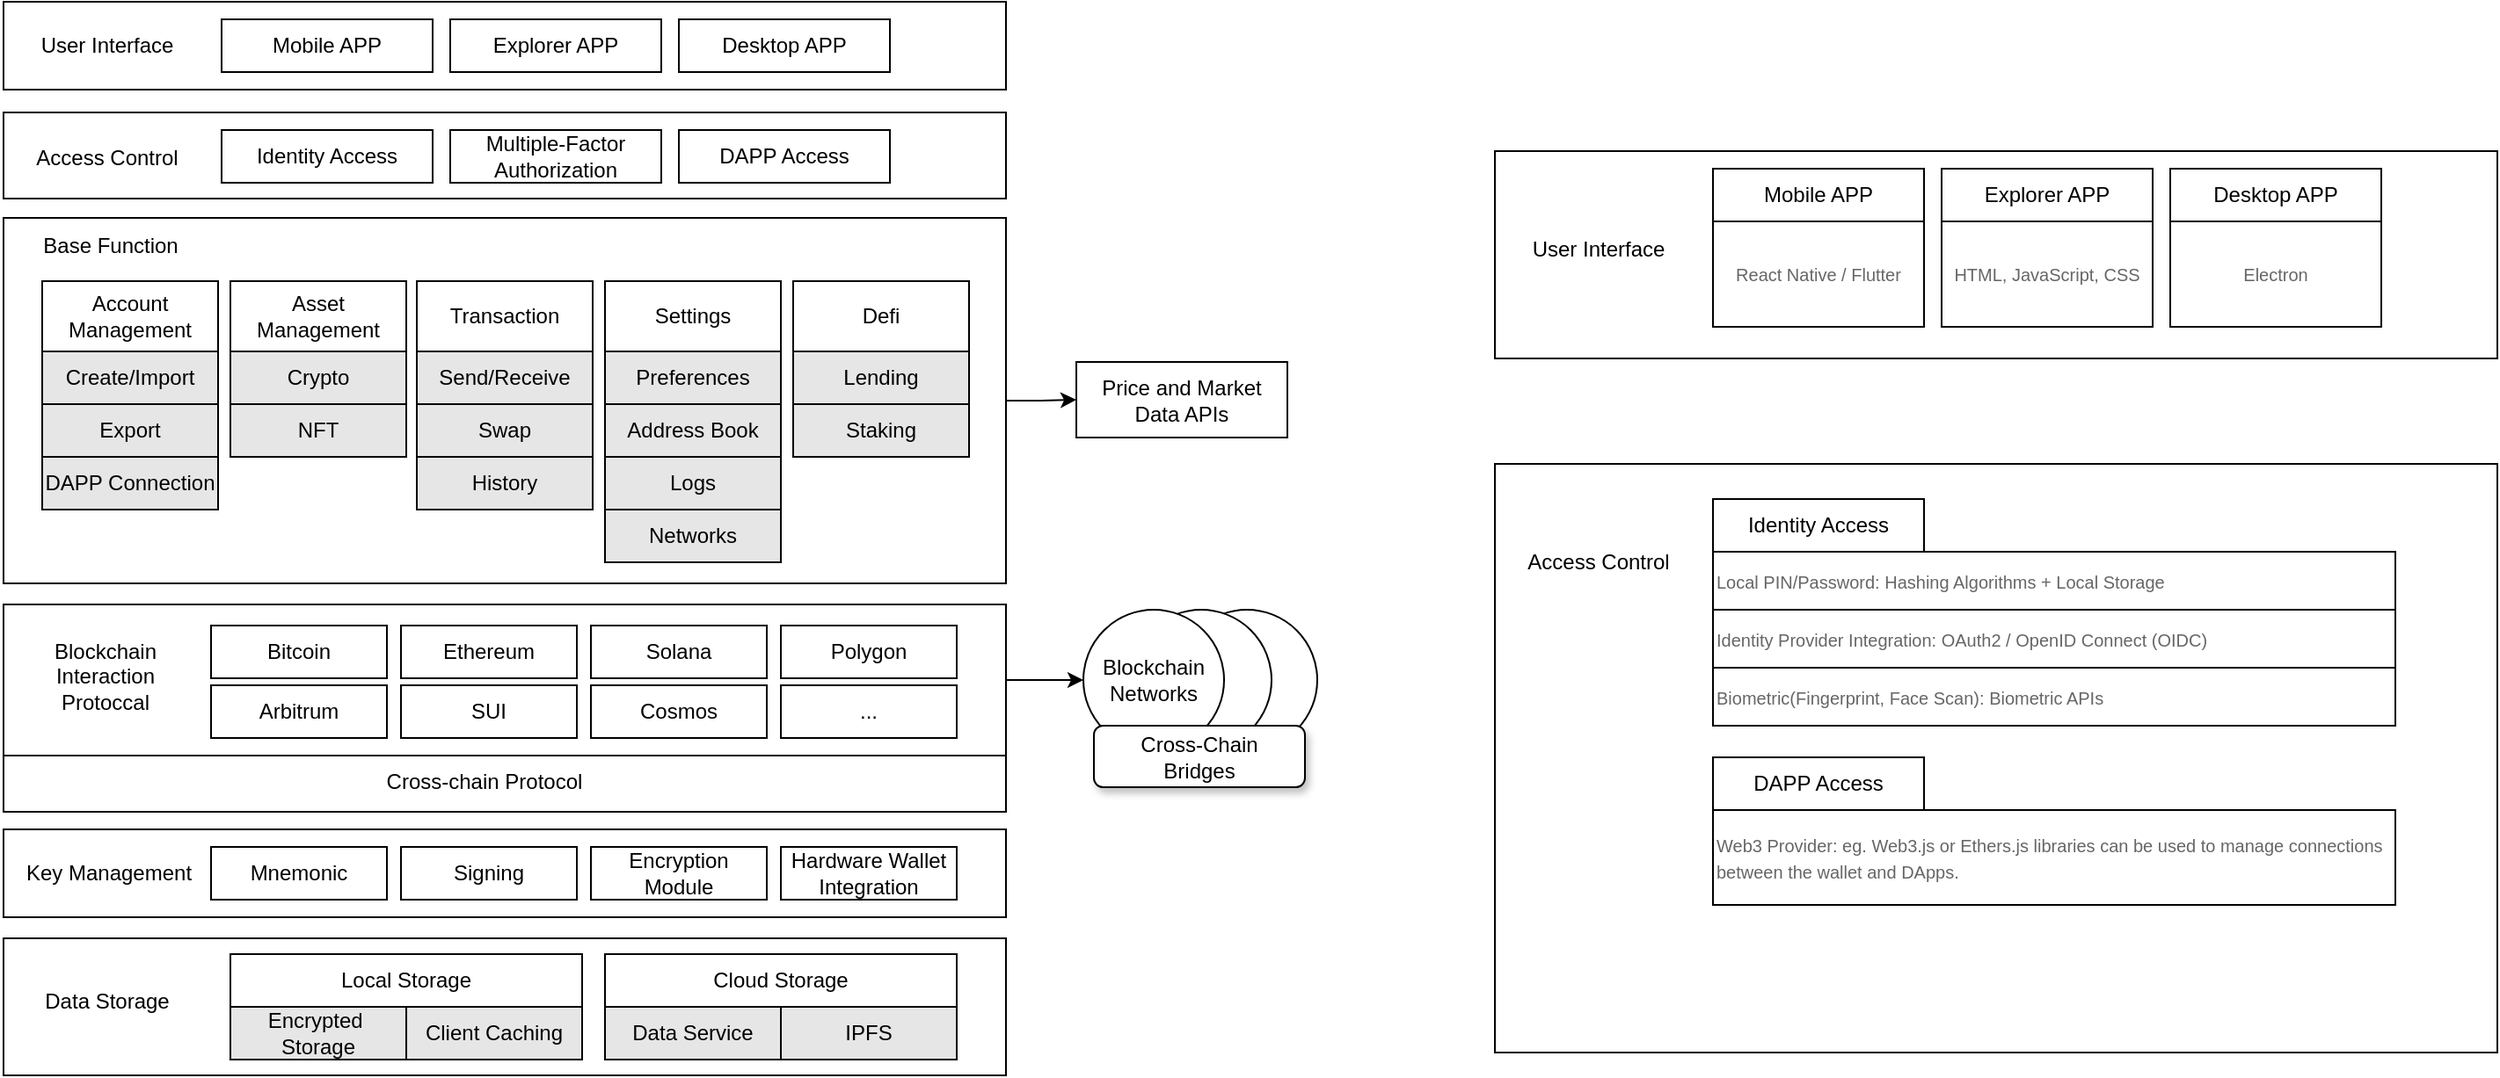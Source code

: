 <mxfile version="26.1.0">
  <diagram name="Page-1" id="2IfZ2NqurxXKIK4NFpB_">
    <mxGraphModel dx="991" dy="564" grid="0" gridSize="10" guides="1" tooltips="1" connect="1" arrows="1" fold="1" page="1" pageScale="1" pageWidth="827" pageHeight="1169" math="0" shadow="0">
      <root>
        <mxCell id="0" />
        <mxCell id="1" parent="0" />
        <mxCell id="QoxXJaupq3J8Qy74GWwh-1" value="" style="rounded=0;whiteSpace=wrap;html=1;" vertex="1" parent="1">
          <mxGeometry x="68" y="159" width="570" height="50" as="geometry" />
        </mxCell>
        <mxCell id="QoxXJaupq3J8Qy74GWwh-2" value="User Interface" style="text;html=1;align=center;verticalAlign=middle;whiteSpace=wrap;rounded=0;" vertex="1" parent="1">
          <mxGeometry x="72" y="169" width="110" height="30" as="geometry" />
        </mxCell>
        <mxCell id="QoxXJaupq3J8Qy74GWwh-3" value="Mobile APP" style="rounded=0;whiteSpace=wrap;html=1;" vertex="1" parent="1">
          <mxGeometry x="192" y="169" width="120" height="30" as="geometry" />
        </mxCell>
        <mxCell id="QoxXJaupq3J8Qy74GWwh-4" value="Explorer APP" style="rounded=0;whiteSpace=wrap;html=1;" vertex="1" parent="1">
          <mxGeometry x="322" y="169" width="120" height="30" as="geometry" />
        </mxCell>
        <mxCell id="QoxXJaupq3J8Qy74GWwh-5" value="Desktop APP" style="rounded=0;whiteSpace=wrap;html=1;" vertex="1" parent="1">
          <mxGeometry x="452" y="169" width="120" height="30" as="geometry" />
        </mxCell>
        <mxCell id="QoxXJaupq3J8Qy74GWwh-95" style="edgeStyle=orthogonalEdgeStyle;rounded=0;orthogonalLoop=1;jettySize=auto;html=1;exitX=1;exitY=0.5;exitDx=0;exitDy=0;entryX=0;entryY=0.5;entryDx=0;entryDy=0;" edge="1" parent="1" source="QoxXJaupq3J8Qy74GWwh-6" target="QoxXJaupq3J8Qy74GWwh-22">
          <mxGeometry relative="1" as="geometry" />
        </mxCell>
        <mxCell id="QoxXJaupq3J8Qy74GWwh-6" value="" style="rounded=0;whiteSpace=wrap;html=1;" vertex="1" parent="1">
          <mxGeometry x="68" y="282" width="570" height="208" as="geometry" />
        </mxCell>
        <mxCell id="QoxXJaupq3J8Qy74GWwh-7" value="Base Function" style="text;html=1;align=center;verticalAlign=middle;whiteSpace=wrap;rounded=0;" vertex="1" parent="1">
          <mxGeometry x="66" y="283" width="126" height="30" as="geometry" />
        </mxCell>
        <mxCell id="QoxXJaupq3J8Qy74GWwh-13" value="Crypto" style="rounded=0;whiteSpace=wrap;html=1;fillColor=light-dark(#E6E6E6,var(--ge-dark-color, #121212));" vertex="1" parent="1">
          <mxGeometry x="197" y="358" width="100" height="30" as="geometry" />
        </mxCell>
        <mxCell id="QoxXJaupq3J8Qy74GWwh-14" value="NFT" style="rounded=0;whiteSpace=wrap;html=1;fillColor=light-dark(#E6E6E6,var(--ge-dark-color, #121212));" vertex="1" parent="1">
          <mxGeometry x="197" y="388" width="100" height="30" as="geometry" />
        </mxCell>
        <mxCell id="QoxXJaupq3J8Qy74GWwh-15" value="Asset&lt;div&gt;Management&lt;/div&gt;" style="rounded=0;whiteSpace=wrap;html=1;" vertex="1" parent="1">
          <mxGeometry x="197" y="318" width="100" height="40" as="geometry" />
        </mxCell>
        <mxCell id="QoxXJaupq3J8Qy74GWwh-16" value="Send/Receive" style="rounded=0;whiteSpace=wrap;html=1;fillColor=light-dark(#E6E6E6,var(--ge-dark-color, #121212));" vertex="1" parent="1">
          <mxGeometry x="303" y="358" width="100" height="30" as="geometry" />
        </mxCell>
        <mxCell id="QoxXJaupq3J8Qy74GWwh-17" value="Swap" style="rounded=0;whiteSpace=wrap;html=1;fillColor=light-dark(#E6E6E6,var(--ge-dark-color, #121212));" vertex="1" parent="1">
          <mxGeometry x="303" y="388" width="100" height="30" as="geometry" />
        </mxCell>
        <mxCell id="QoxXJaupq3J8Qy74GWwh-18" value="Transaction" style="rounded=0;whiteSpace=wrap;html=1;" vertex="1" parent="1">
          <mxGeometry x="303" y="318" width="100" height="40" as="geometry" />
        </mxCell>
        <mxCell id="QoxXJaupq3J8Qy74GWwh-19" value="Create/Import" style="rounded=0;whiteSpace=wrap;html=1;fillColor=light-dark(#E6E6E6,var(--ge-dark-color, #121212));" vertex="1" parent="1">
          <mxGeometry x="90" y="358" width="100" height="30" as="geometry" />
        </mxCell>
        <mxCell id="QoxXJaupq3J8Qy74GWwh-20" value="Export" style="rounded=0;whiteSpace=wrap;html=1;fillColor=light-dark(#E6E6E6,var(--ge-dark-color, #121212));" vertex="1" parent="1">
          <mxGeometry x="90" y="388" width="100" height="30" as="geometry" />
        </mxCell>
        <mxCell id="QoxXJaupq3J8Qy74GWwh-21" value="Account&lt;div&gt;&lt;div&gt;Management&lt;/div&gt;&lt;/div&gt;" style="rounded=0;whiteSpace=wrap;html=1;" vertex="1" parent="1">
          <mxGeometry x="90" y="318" width="100" height="40" as="geometry" />
        </mxCell>
        <mxCell id="QoxXJaupq3J8Qy74GWwh-22" value="Price and Market&lt;div&gt;Data APIs&lt;/div&gt;" style="rounded=0;whiteSpace=wrap;html=1;fillColor=light-dark(#FFFFFF,var(--ge-dark-color, #121212));" vertex="1" parent="1">
          <mxGeometry x="678" y="364" width="120" height="43" as="geometry" />
        </mxCell>
        <mxCell id="QoxXJaupq3J8Qy74GWwh-25" value="History" style="rounded=0;whiteSpace=wrap;html=1;fillColor=light-dark(#E6E6E6,var(--ge-dark-color, #121212));" vertex="1" parent="1">
          <mxGeometry x="303" y="418" width="100" height="30" as="geometry" />
        </mxCell>
        <mxCell id="QoxXJaupq3J8Qy74GWwh-26" value="Preferences" style="rounded=0;whiteSpace=wrap;html=1;fillColor=light-dark(#E6E6E6,var(--ge-dark-color, #121212));" vertex="1" parent="1">
          <mxGeometry x="410" y="358" width="100" height="30" as="geometry" />
        </mxCell>
        <mxCell id="QoxXJaupq3J8Qy74GWwh-27" value="Address Book" style="rounded=0;whiteSpace=wrap;html=1;fillColor=light-dark(#E6E6E6,var(--ge-dark-color, #121212));" vertex="1" parent="1">
          <mxGeometry x="410" y="388" width="100" height="30" as="geometry" />
        </mxCell>
        <mxCell id="QoxXJaupq3J8Qy74GWwh-28" value="Settings" style="rounded=0;whiteSpace=wrap;html=1;" vertex="1" parent="1">
          <mxGeometry x="410" y="318" width="100" height="40" as="geometry" />
        </mxCell>
        <mxCell id="QoxXJaupq3J8Qy74GWwh-29" value="Logs" style="rounded=0;whiteSpace=wrap;html=1;fillColor=light-dark(#E6E6E6,var(--ge-dark-color, #121212));" vertex="1" parent="1">
          <mxGeometry x="410" y="418" width="100" height="30" as="geometry" />
        </mxCell>
        <mxCell id="QoxXJaupq3J8Qy74GWwh-30" value="Networks" style="rounded=0;whiteSpace=wrap;html=1;fillColor=light-dark(#E6E6E6,var(--ge-dark-color, #121212));" vertex="1" parent="1">
          <mxGeometry x="410" y="448" width="100" height="30" as="geometry" />
        </mxCell>
        <mxCell id="QoxXJaupq3J8Qy74GWwh-31" value="DAPP Connection" style="rounded=0;whiteSpace=wrap;html=1;fillColor=light-dark(#E6E6E6,var(--ge-dark-color, #121212));" vertex="1" parent="1">
          <mxGeometry x="90" y="418" width="100" height="30" as="geometry" />
        </mxCell>
        <mxCell id="QoxXJaupq3J8Qy74GWwh-53" value="" style="rounded=0;whiteSpace=wrap;html=1;" vertex="1" parent="1">
          <mxGeometry x="68" y="222" width="570" height="49" as="geometry" />
        </mxCell>
        <mxCell id="QoxXJaupq3J8Qy74GWwh-54" value="Access Control" style="text;html=1;align=center;verticalAlign=middle;whiteSpace=wrap;rounded=0;" vertex="1" parent="1">
          <mxGeometry x="72" y="233" width="110" height="30" as="geometry" />
        </mxCell>
        <mxCell id="QoxXJaupq3J8Qy74GWwh-55" value="Identity Access" style="rounded=0;whiteSpace=wrap;html=1;" vertex="1" parent="1">
          <mxGeometry x="192" y="232" width="120" height="30" as="geometry" />
        </mxCell>
        <mxCell id="QoxXJaupq3J8Qy74GWwh-56" value="Multiple-Factor&lt;div&gt;&lt;span style=&quot;background-color: transparent; color: light-dark(rgb(0, 0, 0), rgb(255, 255, 255));&quot;&gt;Authorization&lt;/span&gt;&lt;/div&gt;" style="rounded=0;whiteSpace=wrap;html=1;" vertex="1" parent="1">
          <mxGeometry x="322" y="232" width="120" height="30" as="geometry" />
        </mxCell>
        <mxCell id="QoxXJaupq3J8Qy74GWwh-57" value="DAPP Access" style="rounded=0;whiteSpace=wrap;html=1;" vertex="1" parent="1">
          <mxGeometry x="452" y="232" width="120" height="30" as="geometry" />
        </mxCell>
        <mxCell id="QoxXJaupq3J8Qy74GWwh-58" value="Lending" style="rounded=0;whiteSpace=wrap;html=1;fillColor=light-dark(#E6E6E6,var(--ge-dark-color, #121212));" vertex="1" parent="1">
          <mxGeometry x="517" y="358" width="100" height="30" as="geometry" />
        </mxCell>
        <mxCell id="QoxXJaupq3J8Qy74GWwh-59" value="Staking" style="rounded=0;whiteSpace=wrap;html=1;fillColor=light-dark(#E6E6E6,var(--ge-dark-color, #121212));" vertex="1" parent="1">
          <mxGeometry x="517" y="388" width="100" height="30" as="geometry" />
        </mxCell>
        <mxCell id="QoxXJaupq3J8Qy74GWwh-60" value="Defi" style="rounded=0;whiteSpace=wrap;html=1;" vertex="1" parent="1">
          <mxGeometry x="517" y="318" width="100" height="40" as="geometry" />
        </mxCell>
        <mxCell id="QoxXJaupq3J8Qy74GWwh-62" value="" style="rounded=0;whiteSpace=wrap;html=1;" vertex="1" parent="1">
          <mxGeometry x="68" y="630" width="570" height="50" as="geometry" />
        </mxCell>
        <mxCell id="QoxXJaupq3J8Qy74GWwh-63" value="Key Management" style="text;html=1;align=center;verticalAlign=middle;whiteSpace=wrap;rounded=0;" vertex="1" parent="1">
          <mxGeometry x="73" y="640" width="110" height="30" as="geometry" />
        </mxCell>
        <mxCell id="QoxXJaupq3J8Qy74GWwh-64" value="Mnemonic" style="rounded=0;whiteSpace=wrap;html=1;" vertex="1" parent="1">
          <mxGeometry x="186" y="640" width="100" height="30" as="geometry" />
        </mxCell>
        <mxCell id="QoxXJaupq3J8Qy74GWwh-65" value="Signing" style="rounded=0;whiteSpace=wrap;html=1;" vertex="1" parent="1">
          <mxGeometry x="294" y="640" width="100" height="30" as="geometry" />
        </mxCell>
        <mxCell id="QoxXJaupq3J8Qy74GWwh-66" value="Encryption Module" style="rounded=0;whiteSpace=wrap;html=1;" vertex="1" parent="1">
          <mxGeometry x="402" y="640" width="100" height="30" as="geometry" />
        </mxCell>
        <mxCell id="QoxXJaupq3J8Qy74GWwh-67" value="Hardware Wallet&lt;div&gt;Integration&lt;/div&gt;" style="rounded=0;whiteSpace=wrap;html=1;" vertex="1" parent="1">
          <mxGeometry x="510" y="640" width="100" height="30" as="geometry" />
        </mxCell>
        <mxCell id="QoxXJaupq3J8Qy74GWwh-94" style="edgeStyle=orthogonalEdgeStyle;rounded=0;orthogonalLoop=1;jettySize=auto;html=1;exitX=1;exitY=0.5;exitDx=0;exitDy=0;entryX=0;entryY=0.5;entryDx=0;entryDy=0;" edge="1" parent="1" source="QoxXJaupq3J8Qy74GWwh-70" target="QoxXJaupq3J8Qy74GWwh-93">
          <mxGeometry relative="1" as="geometry" />
        </mxCell>
        <mxCell id="QoxXJaupq3J8Qy74GWwh-70" value="" style="rounded=0;whiteSpace=wrap;html=1;" vertex="1" parent="1">
          <mxGeometry x="68" y="502" width="570" height="86" as="geometry" />
        </mxCell>
        <mxCell id="QoxXJaupq3J8Qy74GWwh-71" value="Blockchain&lt;div&gt;&lt;span style=&quot;background-color: transparent; color: light-dark(rgb(0, 0, 0), rgb(255, 255, 255));&quot;&gt;Interaction&lt;/span&gt;&lt;div&gt;Protoccal&lt;/div&gt;&lt;/div&gt;" style="text;html=1;align=center;verticalAlign=middle;whiteSpace=wrap;rounded=0;" vertex="1" parent="1">
          <mxGeometry x="71" y="510" width="110" height="65" as="geometry" />
        </mxCell>
        <mxCell id="QoxXJaupq3J8Qy74GWwh-72" value="Bitcoin" style="rounded=0;whiteSpace=wrap;html=1;" vertex="1" parent="1">
          <mxGeometry x="186" y="514" width="100" height="30" as="geometry" />
        </mxCell>
        <mxCell id="QoxXJaupq3J8Qy74GWwh-73" value="Ethereum" style="rounded=0;whiteSpace=wrap;html=1;" vertex="1" parent="1">
          <mxGeometry x="294" y="514" width="100" height="30" as="geometry" />
        </mxCell>
        <mxCell id="QoxXJaupq3J8Qy74GWwh-74" value="Solana" style="rounded=0;whiteSpace=wrap;html=1;" vertex="1" parent="1">
          <mxGeometry x="402" y="514" width="100" height="30" as="geometry" />
        </mxCell>
        <mxCell id="QoxXJaupq3J8Qy74GWwh-75" value="Polygon" style="rounded=0;whiteSpace=wrap;html=1;" vertex="1" parent="1">
          <mxGeometry x="510" y="514" width="100" height="30" as="geometry" />
        </mxCell>
        <mxCell id="QoxXJaupq3J8Qy74GWwh-76" value="Arbitrum" style="rounded=0;whiteSpace=wrap;html=1;" vertex="1" parent="1">
          <mxGeometry x="186" y="548" width="100" height="30" as="geometry" />
        </mxCell>
        <mxCell id="QoxXJaupq3J8Qy74GWwh-77" value="SUI" style="rounded=0;whiteSpace=wrap;html=1;" vertex="1" parent="1">
          <mxGeometry x="294" y="548" width="100" height="30" as="geometry" />
        </mxCell>
        <mxCell id="QoxXJaupq3J8Qy74GWwh-78" value="Cosmos" style="rounded=0;whiteSpace=wrap;html=1;" vertex="1" parent="1">
          <mxGeometry x="402" y="548" width="100" height="30" as="geometry" />
        </mxCell>
        <mxCell id="QoxXJaupq3J8Qy74GWwh-79" value="..." style="rounded=0;whiteSpace=wrap;html=1;" vertex="1" parent="1">
          <mxGeometry x="510" y="548" width="100" height="30" as="geometry" />
        </mxCell>
        <mxCell id="QoxXJaupq3J8Qy74GWwh-81" value="" style="rounded=0;whiteSpace=wrap;html=1;" vertex="1" parent="1">
          <mxGeometry x="68" y="588" width="570" height="32" as="geometry" />
        </mxCell>
        <mxCell id="QoxXJaupq3J8Qy74GWwh-82" value="Cross-chain&amp;nbsp;&lt;span style=&quot;background-color: transparent; color: light-dark(rgb(0, 0, 0), rgb(255, 255, 255));&quot;&gt;Protocol&lt;/span&gt;" style="text;html=1;align=center;verticalAlign=middle;whiteSpace=wrap;rounded=0;" vertex="1" parent="1">
          <mxGeometry x="163.5" y="588" width="355" height="30" as="geometry" />
        </mxCell>
        <mxCell id="QoxXJaupq3J8Qy74GWwh-84" value="" style="rounded=0;whiteSpace=wrap;html=1;" vertex="1" parent="1">
          <mxGeometry x="68" y="692" width="570" height="78" as="geometry" />
        </mxCell>
        <mxCell id="QoxXJaupq3J8Qy74GWwh-85" value="Data Storage" style="text;html=1;align=center;verticalAlign=middle;whiteSpace=wrap;rounded=0;" vertex="1" parent="1">
          <mxGeometry x="72" y="713" width="110" height="30" as="geometry" />
        </mxCell>
        <mxCell id="QoxXJaupq3J8Qy74GWwh-86" value="&lt;span class=&quot;hljs-keyword&quot;&gt;Local&lt;/span&gt; &lt;span class=&quot;hljs-keyword&quot;&gt;Storage&lt;/span&gt;" style="rounded=0;whiteSpace=wrap;html=1;" vertex="1" parent="1">
          <mxGeometry x="197" y="701" width="200" height="30" as="geometry" />
        </mxCell>
        <mxCell id="QoxXJaupq3J8Qy74GWwh-90" value="" style="ellipse;whiteSpace=wrap;html=1;aspect=fixed;" vertex="1" parent="1">
          <mxGeometry x="735" y="505" width="80" height="80" as="geometry" />
        </mxCell>
        <mxCell id="QoxXJaupq3J8Qy74GWwh-92" value="" style="ellipse;whiteSpace=wrap;html=1;aspect=fixed;" vertex="1" parent="1">
          <mxGeometry x="709" y="505" width="80" height="80" as="geometry" />
        </mxCell>
        <mxCell id="QoxXJaupq3J8Qy74GWwh-93" value="Blockchain&lt;div&gt;Networks&lt;/div&gt;" style="ellipse;whiteSpace=wrap;html=1;aspect=fixed;" vertex="1" parent="1">
          <mxGeometry x="682" y="505" width="80" height="80" as="geometry" />
        </mxCell>
        <mxCell id="QoxXJaupq3J8Qy74GWwh-91" value="Cross-Chain&lt;div&gt;Bridges&lt;/div&gt;" style="rounded=1;whiteSpace=wrap;html=1;shadow=1;" vertex="1" parent="1">
          <mxGeometry x="688" y="571" width="120" height="35" as="geometry" />
        </mxCell>
        <mxCell id="QoxXJaupq3J8Qy74GWwh-96" value="&lt;span class=&quot;hljs-keyword&quot;&gt;Encrypted&lt;/span&gt;&amp;nbsp;&lt;div&gt;&lt;span class=&quot;hljs-keyword&quot;&gt;Storage&lt;/span&gt;&lt;/div&gt;" style="rounded=0;whiteSpace=wrap;html=1;fillColor=light-dark(#E6E6E6,var(--ge-dark-color, #121212));" vertex="1" parent="1">
          <mxGeometry x="197" y="731" width="100" height="30" as="geometry" />
        </mxCell>
        <mxCell id="QoxXJaupq3J8Qy74GWwh-97" value="Client Caching" style="rounded=0;whiteSpace=wrap;html=1;fillColor=light-dark(#E6E6E6,var(--ge-dark-color, #121212));" vertex="1" parent="1">
          <mxGeometry x="297" y="731" width="100" height="30" as="geometry" />
        </mxCell>
        <mxCell id="QoxXJaupq3J8Qy74GWwh-98" value="Cloud&amp;nbsp;&lt;span class=&quot;hljs-keyword&quot;&gt;Storage&lt;/span&gt;" style="rounded=0;whiteSpace=wrap;html=1;" vertex="1" parent="1">
          <mxGeometry x="410" y="701" width="200" height="30" as="geometry" />
        </mxCell>
        <mxCell id="QoxXJaupq3J8Qy74GWwh-99" value="Data Service" style="rounded=0;whiteSpace=wrap;html=1;fillColor=light-dark(#E6E6E6,var(--ge-dark-color, #121212));" vertex="1" parent="1">
          <mxGeometry x="410" y="731" width="100" height="30" as="geometry" />
        </mxCell>
        <mxCell id="QoxXJaupq3J8Qy74GWwh-100" value="IPFS" style="rounded=0;whiteSpace=wrap;html=1;fillColor=light-dark(#E6E6E6,var(--ge-dark-color, #121212));" vertex="1" parent="1">
          <mxGeometry x="510" y="731" width="100" height="30" as="geometry" />
        </mxCell>
        <mxCell id="QoxXJaupq3J8Qy74GWwh-101" value="" style="rounded=0;whiteSpace=wrap;html=1;" vertex="1" parent="1">
          <mxGeometry x="916" y="244" width="570" height="118" as="geometry" />
        </mxCell>
        <mxCell id="QoxXJaupq3J8Qy74GWwh-102" value="User Interface" style="text;html=1;align=center;verticalAlign=middle;whiteSpace=wrap;rounded=0;" vertex="1" parent="1">
          <mxGeometry x="920" y="285" width="110" height="30" as="geometry" />
        </mxCell>
        <mxCell id="QoxXJaupq3J8Qy74GWwh-103" value="Mobile APP" style="rounded=0;whiteSpace=wrap;html=1;" vertex="1" parent="1">
          <mxGeometry x="1040" y="254" width="120" height="30" as="geometry" />
        </mxCell>
        <mxCell id="QoxXJaupq3J8Qy74GWwh-104" value="Explorer APP" style="rounded=0;whiteSpace=wrap;html=1;" vertex="1" parent="1">
          <mxGeometry x="1170" y="254" width="120" height="30" as="geometry" />
        </mxCell>
        <mxCell id="QoxXJaupq3J8Qy74GWwh-105" value="Desktop APP" style="rounded=0;whiteSpace=wrap;html=1;" vertex="1" parent="1">
          <mxGeometry x="1300" y="254" width="120" height="30" as="geometry" />
        </mxCell>
        <mxCell id="QoxXJaupq3J8Qy74GWwh-106" value="&lt;font style=&quot;font-size: 10px; color: rgb(102, 102, 102);&quot;&gt;React Native / Flutter&lt;/font&gt;" style="rounded=0;whiteSpace=wrap;html=1;" vertex="1" parent="1">
          <mxGeometry x="1040" y="284" width="120" height="60" as="geometry" />
        </mxCell>
        <mxCell id="QoxXJaupq3J8Qy74GWwh-107" value="&lt;span style=&quot;color: rgb(102, 102, 102); font-size: 10px;&quot;&gt;HTML, JavaScript, CSS&lt;/span&gt;" style="rounded=0;whiteSpace=wrap;html=1;" vertex="1" parent="1">
          <mxGeometry x="1170" y="284" width="120" height="60" as="geometry" />
        </mxCell>
        <mxCell id="QoxXJaupq3J8Qy74GWwh-108" value="&lt;font color=&quot;#666666&quot;&gt;&lt;span style=&quot;font-size: 10px;&quot;&gt;Electron&lt;/span&gt;&lt;/font&gt;" style="rounded=0;whiteSpace=wrap;html=1;" vertex="1" parent="1">
          <mxGeometry x="1300" y="284" width="120" height="60" as="geometry" />
        </mxCell>
        <mxCell id="QoxXJaupq3J8Qy74GWwh-109" value="" style="rounded=0;whiteSpace=wrap;html=1;" vertex="1" parent="1">
          <mxGeometry x="916" y="422" width="570" height="335" as="geometry" />
        </mxCell>
        <mxCell id="QoxXJaupq3J8Qy74GWwh-110" value="Access Control" style="text;html=1;align=center;verticalAlign=middle;whiteSpace=wrap;rounded=0;" vertex="1" parent="1">
          <mxGeometry x="920" y="463" width="110" height="30" as="geometry" />
        </mxCell>
        <mxCell id="QoxXJaupq3J8Qy74GWwh-111" value="Identity Access" style="rounded=0;whiteSpace=wrap;html=1;" vertex="1" parent="1">
          <mxGeometry x="1040" y="442" width="120" height="30" as="geometry" />
        </mxCell>
        <mxCell id="QoxXJaupq3J8Qy74GWwh-113" value="DAPP Access" style="rounded=0;whiteSpace=wrap;html=1;" vertex="1" parent="1">
          <mxGeometry x="1040" y="589" width="120" height="30" as="geometry" />
        </mxCell>
        <mxCell id="QoxXJaupq3J8Qy74GWwh-114" value="&lt;font style=&quot;font-size: 10px; color: rgb(102, 102, 102);&quot;&gt;Local PIN/Password: Hashing Algorithms + Local Storage&lt;/font&gt;" style="rounded=0;whiteSpace=wrap;html=1;align=left;" vertex="1" parent="1">
          <mxGeometry x="1040" y="472" width="388" height="33" as="geometry" />
        </mxCell>
        <mxCell id="QoxXJaupq3J8Qy74GWwh-117" value="&lt;font style=&quot;font-size: 10px; color: rgb(102, 102, 102);&quot;&gt;Identity Provider Integration:&amp;nbsp;&lt;span data-end=&quot;2114&quot; data-start=&quot;2104&quot;&gt;OAuth2&lt;/span&gt;&amp;nbsp;/&amp;nbsp;&lt;span data-end=&quot;2143&quot; data-start=&quot;2118&quot;&gt;OpenID Connect (OIDC)&lt;/span&gt;&lt;/font&gt;" style="rounded=0;whiteSpace=wrap;html=1;align=left;" vertex="1" parent="1">
          <mxGeometry x="1040" y="505" width="388" height="33" as="geometry" />
        </mxCell>
        <mxCell id="QoxXJaupq3J8Qy74GWwh-118" value="&lt;font style=&quot;font-size: 10px; color: rgb(102, 102, 102);&quot;&gt;Biometric(Fingerprint, Face Scan):&amp;nbsp;&lt;span data-end=&quot;2114&quot; data-start=&quot;2104&quot;&gt;Biometric APIs&lt;/span&gt;&lt;/font&gt;" style="rounded=0;whiteSpace=wrap;html=1;align=left;" vertex="1" parent="1">
          <mxGeometry x="1040" y="538" width="388" height="33" as="geometry" />
        </mxCell>
        <mxCell id="QoxXJaupq3J8Qy74GWwh-119" value="&lt;font style=&quot;font-size: 10px; color: rgb(102, 102, 102);&quot;&gt;Web3 Provider: eg.&amp;nbsp;&lt;span data-end=&quot;2601&quot; data-start=&quot;2590&quot;&gt;Web3.js&lt;/span&gt; or &lt;span data-end=&quot;2618&quot; data-start=&quot;2605&quot;&gt;Ethers.js&lt;/span&gt; libraries can be used to manage connections between the wallet and DApps.&amp;nbsp;&lt;/font&gt;" style="rounded=0;whiteSpace=wrap;html=1;align=left;" vertex="1" parent="1">
          <mxGeometry x="1040" y="619" width="388" height="54" as="geometry" />
        </mxCell>
      </root>
    </mxGraphModel>
  </diagram>
</mxfile>
